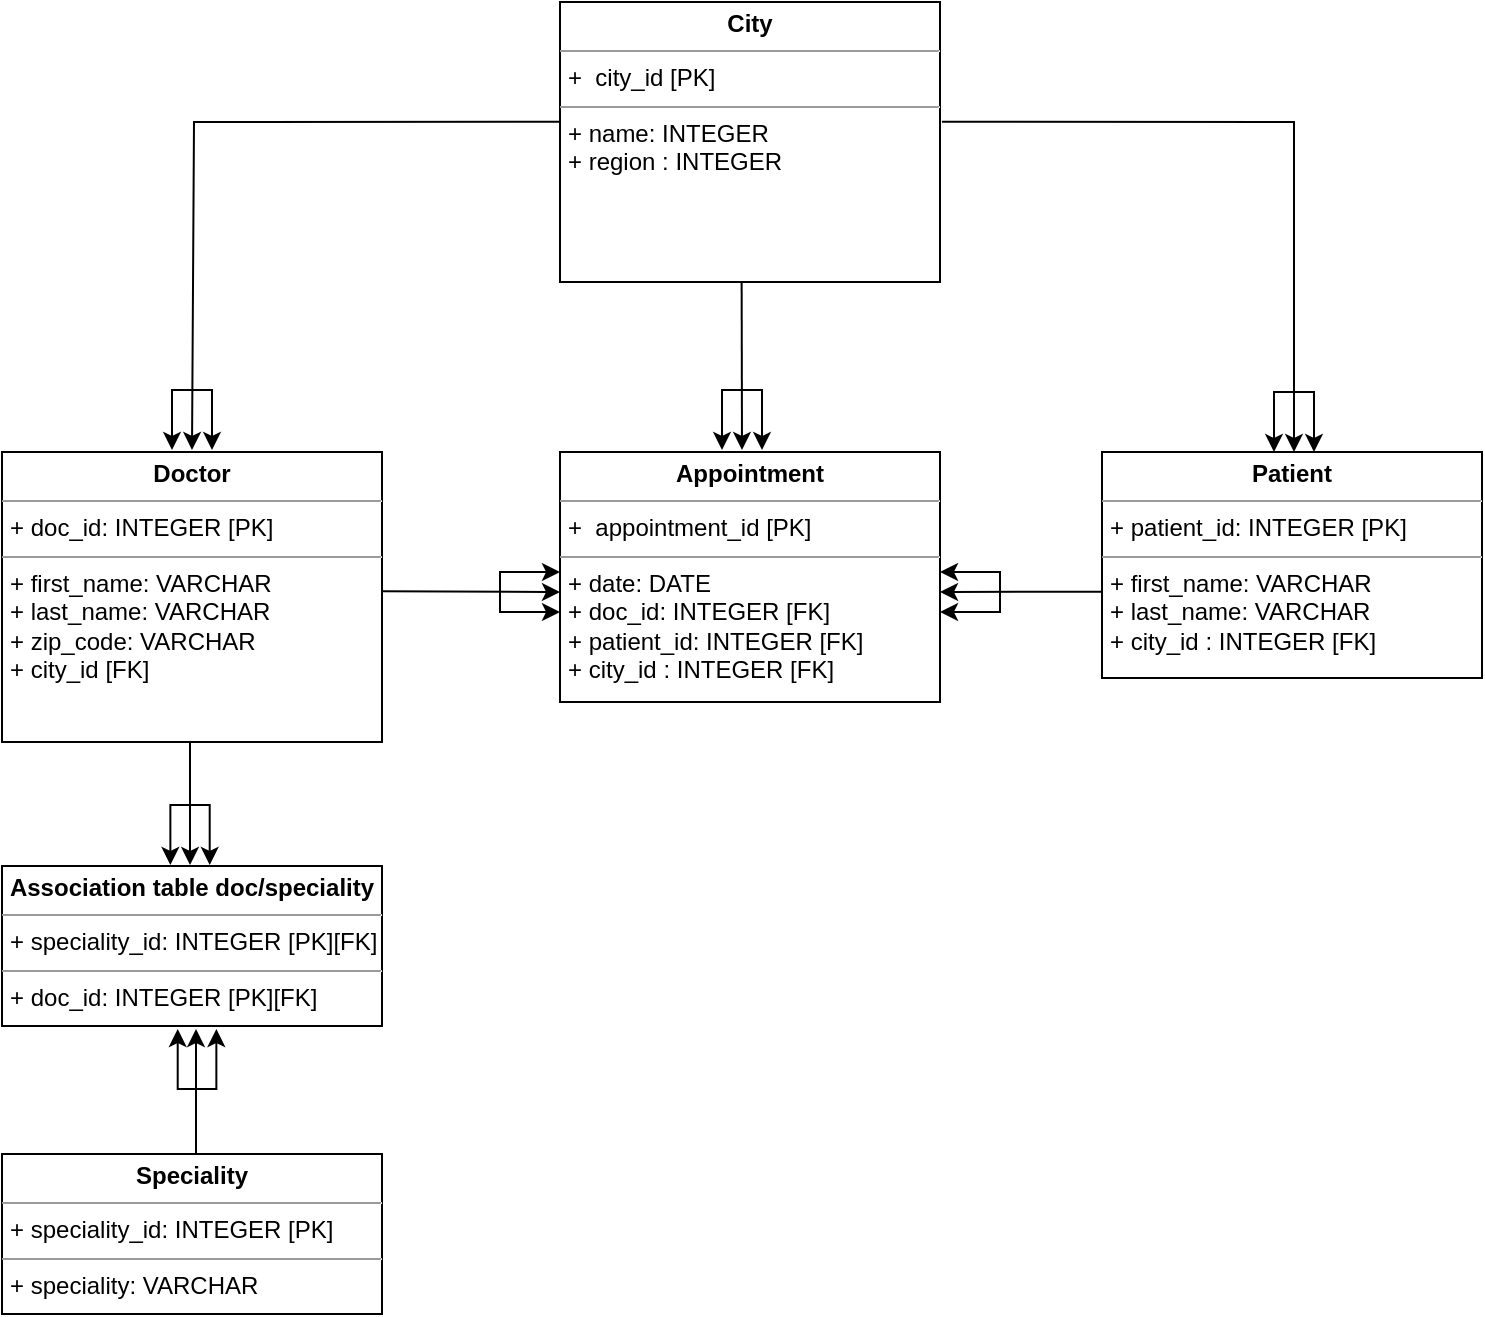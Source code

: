 <mxfile version="21.2.3" type="github" pages="4">
  <diagram id="C4ZXbXSwpA9Ds7LbtQES" name="FreeDoc">
    <mxGraphModel dx="1434" dy="764" grid="1" gridSize="10" guides="1" tooltips="1" connect="1" arrows="1" fold="1" page="1" pageScale="1" pageWidth="827" pageHeight="1169" math="0" shadow="0">
      <root>
        <mxCell id="0" />
        <mxCell id="1" parent="0" />
        <mxCell id="9yEDljb2EAkj21iSUvM7-1" value="&lt;p style=&quot;margin:0px;margin-top:4px;text-align:center;&quot;&gt;&lt;b&gt;Doctor&lt;/b&gt;&lt;/p&gt;&lt;hr size=&quot;1&quot;&gt;&lt;p style=&quot;margin:0px;margin-left:4px;&quot;&gt;+ doc_id: INTEGER [PK]&lt;br&gt;&lt;/p&gt;&lt;hr size=&quot;1&quot;&gt;&lt;p style=&quot;margin:0px;margin-left:4px;&quot;&gt;+ first_name: VARCHAR&amp;nbsp;&lt;br&gt;&lt;/p&gt;&lt;p style=&quot;margin:0px;margin-left:4px;&quot;&gt;+ last_name: VARCHAR&amp;nbsp;&lt;br&gt;&lt;span style=&quot;background-color: initial;&quot;&gt;+ zip_code: VARCHAR&amp;nbsp;&lt;/span&gt;&lt;br&gt;&lt;/p&gt;&lt;p style=&quot;margin:0px;margin-left:4px;&quot;&gt;+ city_id [FK]&lt;br&gt;&lt;/p&gt;" style="verticalAlign=top;align=left;overflow=fill;fontSize=12;fontFamily=Helvetica;html=1;rounded=0;shadow=0;comic=0;labelBackgroundColor=none;strokeWidth=1" parent="1" vertex="1">
          <mxGeometry x="44" y="515" width="190" height="145" as="geometry" />
        </mxCell>
        <mxCell id="9yEDljb2EAkj21iSUvM7-2" value="&lt;p style=&quot;margin:0px;margin-top:4px;text-align:center;&quot;&gt;&lt;b&gt;Patient&lt;/b&gt;&lt;/p&gt;&lt;hr size=&quot;1&quot;&gt;&lt;p style=&quot;margin:0px;margin-left:4px;&quot;&gt;+ patient_id: INTEGER [PK]&lt;br&gt;&lt;/p&gt;&lt;hr size=&quot;1&quot;&gt;&lt;p style=&quot;margin:0px;margin-left:4px;&quot;&gt;+ first_name: VARCHAR&amp;nbsp;&lt;br data-darkreader-inline-border=&quot;&quot; style=&quot;border-color: var(--darkreader-border--border-color); --darkreader-inline-border:var(--darkreader-border--darkreader-border--border-color);&quot;&gt;&lt;/p&gt;&lt;p style=&quot;margin:0px;margin-left:4px;&quot;&gt;+ last_name: VARCHAR&amp;nbsp;&lt;br&gt;&lt;/p&gt;&lt;p style=&quot;margin:0px;margin-left:4px;&quot;&gt;+ city_id : INTEGER [FK]&lt;br&gt;&lt;/p&gt;" style="verticalAlign=top;align=left;overflow=fill;fontSize=12;fontFamily=Helvetica;html=1;rounded=0;shadow=0;comic=0;labelBackgroundColor=none;strokeWidth=1" parent="1" vertex="1">
          <mxGeometry x="594" y="515" width="190" height="113" as="geometry" />
        </mxCell>
        <mxCell id="9yEDljb2EAkj21iSUvM7-3" value="&lt;p style=&quot;margin:0px;margin-top:4px;text-align:center;&quot;&gt;&lt;b&gt;Appointment&lt;/b&gt;&lt;/p&gt;&lt;hr size=&quot;1&quot;&gt;&lt;p style=&quot;margin:0px;margin-left:4px;&quot;&gt;+&amp;nbsp; appointment_id [PK]&lt;br&gt;&lt;/p&gt;&lt;hr size=&quot;1&quot;&gt;&lt;p style=&quot;margin:0px;margin-left:4px;&quot;&gt;+ date: DATE&lt;/p&gt;&lt;p style=&quot;margin:0px;margin-left:4px;&quot;&gt;+ doc_id: INTEGER [FK]&lt;br&gt;&lt;/p&gt;&lt;p style=&quot;margin:0px;margin-left:4px;&quot;&gt;+ patient_id: INTEGER [FK]&lt;br&gt;&lt;/p&gt;&lt;p style=&quot;margin:0px;margin-left:4px;&quot;&gt;+ city_id : INTEGER [FK]&lt;/p&gt;" style="verticalAlign=top;align=left;overflow=fill;fontSize=12;fontFamily=Helvetica;html=1;rounded=0;shadow=0;comic=0;labelBackgroundColor=none;strokeWidth=1" parent="1" vertex="1">
          <mxGeometry x="323" y="515" width="190" height="125" as="geometry" />
        </mxCell>
        <mxCell id="noZd9nVreFTfB58cdb-z-25" value="" style="group" parent="1" vertex="1" connectable="0">
          <mxGeometry x="263" y="575" width="60" height="20" as="geometry" />
        </mxCell>
        <mxCell id="noZd9nVreFTfB58cdb-z-19" value="" style="endArrow=classic;html=1;rounded=0;exitX=1.001;exitY=0.48;exitDx=0;exitDy=0;exitPerimeter=0;" parent="noZd9nVreFTfB58cdb-z-25" source="9yEDljb2EAkj21iSUvM7-1" edge="1">
          <mxGeometry width="50" height="50" relative="1" as="geometry">
            <mxPoint x="-23" y="10" as="sourcePoint" />
            <mxPoint x="60" y="10" as="targetPoint" />
          </mxGeometry>
        </mxCell>
        <mxCell id="noZd9nVreFTfB58cdb-z-22" value="" style="endArrow=classic;html=1;rounded=0;" parent="noZd9nVreFTfB58cdb-z-25" edge="1">
          <mxGeometry width="50" height="50" relative="1" as="geometry">
            <mxPoint x="30" y="10" as="sourcePoint" />
            <mxPoint x="60" as="targetPoint" />
            <Array as="points">
              <mxPoint x="30" />
            </Array>
          </mxGeometry>
        </mxCell>
        <mxCell id="noZd9nVreFTfB58cdb-z-24" value="" style="endArrow=classic;html=1;rounded=0;" parent="noZd9nVreFTfB58cdb-z-25" edge="1">
          <mxGeometry width="50" height="50" relative="1" as="geometry">
            <mxPoint x="30" y="10" as="sourcePoint" />
            <mxPoint x="60" y="20" as="targetPoint" />
            <Array as="points">
              <mxPoint x="30" y="20" />
            </Array>
          </mxGeometry>
        </mxCell>
        <mxCell id="noZd9nVreFTfB58cdb-z-26" value="" style="group;rotation=-180;" parent="1" vertex="1" connectable="0">
          <mxGeometry x="513" y="575" width="60" height="20" as="geometry" />
        </mxCell>
        <mxCell id="noZd9nVreFTfB58cdb-z-27" value="" style="endArrow=classic;html=1;rounded=0;exitX=0.001;exitY=0.618;exitDx=0;exitDy=0;exitPerimeter=0;" parent="noZd9nVreFTfB58cdb-z-26" source="9yEDljb2EAkj21iSUvM7-2" edge="1">
          <mxGeometry width="50" height="50" relative="1" as="geometry">
            <mxPoint x="57" y="10" as="sourcePoint" />
            <mxPoint y="10" as="targetPoint" />
          </mxGeometry>
        </mxCell>
        <mxCell id="noZd9nVreFTfB58cdb-z-28" value="" style="endArrow=classic;html=1;rounded=0;" parent="noZd9nVreFTfB58cdb-z-26" edge="1">
          <mxGeometry width="50" height="50" relative="1" as="geometry">
            <mxPoint x="30" y="10" as="sourcePoint" />
            <mxPoint y="20" as="targetPoint" />
            <Array as="points">
              <mxPoint x="30" y="20" />
            </Array>
          </mxGeometry>
        </mxCell>
        <mxCell id="noZd9nVreFTfB58cdb-z-29" value="" style="endArrow=classic;html=1;rounded=0;" parent="noZd9nVreFTfB58cdb-z-26" edge="1">
          <mxGeometry width="50" height="50" relative="1" as="geometry">
            <mxPoint x="30" y="10" as="sourcePoint" />
            <mxPoint as="targetPoint" />
            <Array as="points">
              <mxPoint x="30" />
            </Array>
          </mxGeometry>
        </mxCell>
        <mxCell id="noZd9nVreFTfB58cdb-z-30" value="&lt;p style=&quot;margin:0px;margin-top:4px;text-align:center;&quot;&gt;&lt;b&gt;City&lt;/b&gt;&lt;/p&gt;&lt;hr size=&quot;1&quot;&gt;&lt;p style=&quot;margin:0px;margin-left:4px;&quot;&gt;+&amp;nbsp; city_id [PK]&lt;br&gt;&lt;/p&gt;&lt;hr size=&quot;1&quot;&gt;&lt;p style=&quot;margin:0px;margin-left:4px;&quot;&gt;+ name: INTEGER&lt;/p&gt;&lt;p style=&quot;margin:0px;margin-left:4px;&quot;&gt;+ region : INTEGER&lt;/p&gt;" style="verticalAlign=top;align=left;overflow=fill;fontSize=12;fontFamily=Helvetica;html=1;rounded=0;shadow=0;comic=0;labelBackgroundColor=none;strokeWidth=1" parent="1" vertex="1">
          <mxGeometry x="323" y="290" width="190" height="140" as="geometry" />
        </mxCell>
        <mxCell id="noZd9nVreFTfB58cdb-z-31" value="&lt;p style=&quot;margin:0px;margin-top:4px;text-align:center;&quot;&gt;&lt;b&gt;Association table doc/speciality&lt;/b&gt;&lt;/p&gt;&lt;hr size=&quot;1&quot;&gt;&lt;p style=&quot;margin:0px;margin-left:4px;&quot;&gt;+ speciality_id: INTEGER [PK][FK]&lt;br&gt;&lt;/p&gt;&lt;hr size=&quot;1&quot;&gt;&lt;p style=&quot;margin:0px;margin-left:4px;&quot;&gt;+ doc_id: INTEGER [PK][FK]&lt;/p&gt;" style="verticalAlign=top;align=left;overflow=fill;fontSize=12;fontFamily=Helvetica;html=1;rounded=0;shadow=0;comic=0;labelBackgroundColor=none;strokeWidth=1" parent="1" vertex="1">
          <mxGeometry x="44" y="722" width="190" height="80" as="geometry" />
        </mxCell>
        <mxCell id="noZd9nVreFTfB58cdb-z-32" value="" style="group;rotation=90;" parent="1" vertex="1" connectable="0">
          <mxGeometry x="384" y="474" width="60" height="20" as="geometry" />
        </mxCell>
        <mxCell id="noZd9nVreFTfB58cdb-z-33" value="" style="endArrow=classic;html=1;rounded=0;exitX=0.478;exitY=1;exitDx=0;exitDy=0;exitPerimeter=0;" parent="noZd9nVreFTfB58cdb-z-32" source="noZd9nVreFTfB58cdb-z-30" edge="1">
          <mxGeometry width="50" height="50" relative="1" as="geometry">
            <mxPoint x="30" y="-34" as="sourcePoint" />
            <mxPoint x="30" y="40" as="targetPoint" />
          </mxGeometry>
        </mxCell>
        <mxCell id="noZd9nVreFTfB58cdb-z-34" value="" style="endArrow=classic;html=1;rounded=0;" parent="noZd9nVreFTfB58cdb-z-32" edge="1">
          <mxGeometry width="50" height="50" relative="1" as="geometry">
            <mxPoint x="30" y="10" as="sourcePoint" />
            <mxPoint x="40" y="40" as="targetPoint" />
            <Array as="points">
              <mxPoint x="40" y="10" />
            </Array>
          </mxGeometry>
        </mxCell>
        <mxCell id="noZd9nVreFTfB58cdb-z-35" value="" style="endArrow=classic;html=1;rounded=0;" parent="noZd9nVreFTfB58cdb-z-32" edge="1">
          <mxGeometry width="50" height="50" relative="1" as="geometry">
            <mxPoint x="30" y="10" as="sourcePoint" />
            <mxPoint x="20" y="40" as="targetPoint" />
            <Array as="points">
              <mxPoint x="20" y="10" />
            </Array>
          </mxGeometry>
        </mxCell>
        <mxCell id="noZd9nVreFTfB58cdb-z-39" value="" style="group;rotation=90;" parent="1" vertex="1" connectable="0">
          <mxGeometry x="660" y="475" width="60" height="20" as="geometry" />
        </mxCell>
        <mxCell id="noZd9nVreFTfB58cdb-z-40" value="" style="endArrow=classic;html=1;rounded=0;exitX=1.005;exitY=0.428;exitDx=0;exitDy=0;exitPerimeter=0;" parent="noZd9nVreFTfB58cdb-z-39" source="noZd9nVreFTfB58cdb-z-30" edge="1">
          <mxGeometry width="50" height="50" relative="1" as="geometry">
            <mxPoint x="-130" y="-125" as="sourcePoint" />
            <mxPoint x="30" y="40" as="targetPoint" />
            <Array as="points">
              <mxPoint x="30" y="-125" />
            </Array>
          </mxGeometry>
        </mxCell>
        <mxCell id="noZd9nVreFTfB58cdb-z-41" value="" style="endArrow=classic;html=1;rounded=0;" parent="noZd9nVreFTfB58cdb-z-39" edge="1">
          <mxGeometry width="50" height="50" relative="1" as="geometry">
            <mxPoint x="30" y="10" as="sourcePoint" />
            <mxPoint x="40" y="40" as="targetPoint" />
            <Array as="points">
              <mxPoint x="40" y="10" />
            </Array>
          </mxGeometry>
        </mxCell>
        <mxCell id="noZd9nVreFTfB58cdb-z-42" value="" style="endArrow=classic;html=1;rounded=0;" parent="noZd9nVreFTfB58cdb-z-39" edge="1">
          <mxGeometry width="50" height="50" relative="1" as="geometry">
            <mxPoint x="30" y="10" as="sourcePoint" />
            <mxPoint x="20" y="40" as="targetPoint" />
            <Array as="points">
              <mxPoint x="20" y="10" />
            </Array>
          </mxGeometry>
        </mxCell>
        <mxCell id="noZd9nVreFTfB58cdb-z-45" value="" style="group;rotation=90;" parent="1" vertex="1" connectable="0">
          <mxGeometry x="109" y="474" width="60" height="20" as="geometry" />
        </mxCell>
        <mxCell id="noZd9nVreFTfB58cdb-z-46" value="" style="endArrow=classic;html=1;rounded=0;exitX=0.002;exitY=0.428;exitDx=0;exitDy=0;exitPerimeter=0;" parent="noZd9nVreFTfB58cdb-z-45" source="noZd9nVreFTfB58cdb-z-30" edge="1">
          <mxGeometry width="50" height="50" relative="1" as="geometry">
            <mxPoint x="30" y="-34" as="sourcePoint" />
            <mxPoint x="30" y="40" as="targetPoint" />
            <Array as="points">
              <mxPoint x="31" y="-124" />
            </Array>
          </mxGeometry>
        </mxCell>
        <mxCell id="noZd9nVreFTfB58cdb-z-47" value="" style="endArrow=classic;html=1;rounded=0;" parent="noZd9nVreFTfB58cdb-z-45" edge="1">
          <mxGeometry width="50" height="50" relative="1" as="geometry">
            <mxPoint x="30" y="10" as="sourcePoint" />
            <mxPoint x="40" y="40" as="targetPoint" />
            <Array as="points">
              <mxPoint x="40" y="10" />
            </Array>
          </mxGeometry>
        </mxCell>
        <mxCell id="noZd9nVreFTfB58cdb-z-48" value="" style="endArrow=classic;html=1;rounded=0;" parent="noZd9nVreFTfB58cdb-z-45" edge="1">
          <mxGeometry width="50" height="50" relative="1" as="geometry">
            <mxPoint x="30" y="10" as="sourcePoint" />
            <mxPoint x="20" y="40" as="targetPoint" />
            <Array as="points">
              <mxPoint x="20" y="10" />
            </Array>
          </mxGeometry>
        </mxCell>
        <mxCell id="noZd9nVreFTfB58cdb-z-51" value="" style="group;rotation=90;" parent="1" vertex="1" connectable="0">
          <mxGeometry x="109.5" y="680.5" width="59" height="20" as="geometry" />
        </mxCell>
        <mxCell id="noZd9nVreFTfB58cdb-z-52" value="" style="endArrow=classic;html=1;rounded=0;" parent="noZd9nVreFTfB58cdb-z-51" edge="1">
          <mxGeometry width="50" height="50" relative="1" as="geometry">
            <mxPoint x="28.5" y="-20.5" as="sourcePoint" />
            <mxPoint x="28.517" y="41" as="targetPoint" />
            <Array as="points" />
          </mxGeometry>
        </mxCell>
        <mxCell id="noZd9nVreFTfB58cdb-z-53" value="" style="endArrow=classic;html=1;rounded=0;" parent="noZd9nVreFTfB58cdb-z-51" edge="1">
          <mxGeometry width="50" height="50" relative="1" as="geometry">
            <mxPoint x="28.517" y="11" as="sourcePoint" />
            <mxPoint x="38.35" y="41" as="targetPoint" />
            <Array as="points">
              <mxPoint x="38.35" y="11" />
            </Array>
          </mxGeometry>
        </mxCell>
        <mxCell id="noZd9nVreFTfB58cdb-z-54" value="" style="endArrow=classic;html=1;rounded=0;" parent="noZd9nVreFTfB58cdb-z-51" edge="1">
          <mxGeometry width="50" height="50" relative="1" as="geometry">
            <mxPoint x="28.517" y="11" as="sourcePoint" />
            <mxPoint x="18.683" y="41" as="targetPoint" />
            <Array as="points">
              <mxPoint x="18.683" y="11" />
            </Array>
          </mxGeometry>
        </mxCell>
        <mxCell id="noZd9nVreFTfB58cdb-z-59" value="&lt;p style=&quot;margin:0px;margin-top:4px;text-align:center;&quot;&gt;&lt;b&gt;Speciality&lt;/b&gt;&lt;/p&gt;&lt;hr size=&quot;1&quot;&gt;&lt;p style=&quot;margin:0px;margin-left:4px;&quot;&gt;+ speciality_id: INTEGER [PK]&lt;br&gt;&lt;/p&gt;&lt;hr size=&quot;1&quot;&gt;&lt;p style=&quot;margin:0px;margin-left:4px;&quot;&gt;+ speciality: VARCHAR&amp;nbsp;&lt;/p&gt;" style="verticalAlign=top;align=left;overflow=fill;fontSize=12;fontFamily=Helvetica;html=1;rounded=0;shadow=0;comic=0;labelBackgroundColor=none;strokeWidth=1" parent="1" vertex="1">
          <mxGeometry x="44" y="866" width="190" height="80" as="geometry" />
        </mxCell>
        <mxCell id="noZd9nVreFTfB58cdb-z-60" value="" style="group;rotation=-90;" parent="1" vertex="1" connectable="0">
          <mxGeometry x="110.5" y="823.5" width="60" height="20" as="geometry" />
        </mxCell>
        <mxCell id="noZd9nVreFTfB58cdb-z-61" value="" style="endArrow=classic;html=1;rounded=0;" parent="noZd9nVreFTfB58cdb-z-60" edge="1">
          <mxGeometry width="50" height="50" relative="1" as="geometry">
            <mxPoint x="30.508" y="42" as="sourcePoint" />
            <mxPoint x="30.508" y="-20" as="targetPoint" />
            <Array as="points" />
          </mxGeometry>
        </mxCell>
        <mxCell id="noZd9nVreFTfB58cdb-z-62" value="" style="endArrow=classic;html=1;rounded=0;" parent="noZd9nVreFTfB58cdb-z-60" edge="1">
          <mxGeometry width="50" height="50" relative="1" as="geometry">
            <mxPoint x="30.508" y="10" as="sourcePoint" />
            <mxPoint x="21.356" y="-20" as="targetPoint" />
            <Array as="points">
              <mxPoint x="21.356" y="10" />
            </Array>
          </mxGeometry>
        </mxCell>
        <mxCell id="noZd9nVreFTfB58cdb-z-63" value="" style="endArrow=classic;html=1;rounded=0;" parent="noZd9nVreFTfB58cdb-z-60" edge="1">
          <mxGeometry width="50" height="50" relative="1" as="geometry">
            <mxPoint x="30.508" y="10" as="sourcePoint" />
            <mxPoint x="40.678" y="-20" as="targetPoint" />
            <Array as="points">
              <mxPoint x="40.678" y="10" />
            </Array>
          </mxGeometry>
        </mxCell>
      </root>
    </mxGraphModel>
  </diagram>
  <diagram name="AirbnbDogs" id="PbxGyuk-bY-AGPB5u6Eu">
    <mxGraphModel dx="1434" dy="764" grid="1" gridSize="10" guides="1" tooltips="1" connect="1" arrows="1" fold="1" page="1" pageScale="1" pageWidth="827" pageHeight="1169" math="0" shadow="0">
      <root>
        <mxCell id="Y6pNkMtKiFr7nWtNzLxB-0" />
        <mxCell id="Y6pNkMtKiFr7nWtNzLxB-1" parent="Y6pNkMtKiFr7nWtNzLxB-0" />
        <mxCell id="Y6pNkMtKiFr7nWtNzLxB-2" value="&lt;p style=&quot;margin:0px;margin-top:4px;text-align:center;&quot;&gt;&lt;b&gt;Dogsitter&lt;/b&gt;&lt;/p&gt;&lt;hr size=&quot;1&quot;&gt;&lt;p style=&quot;margin:0px;margin-left:4px;&quot;&gt;+ dogsitter_id: INTEGER [PK]&lt;br&gt;&lt;/p&gt;&lt;hr size=&quot;1&quot;&gt;&lt;p style=&quot;margin:0px;margin-left:4px;&quot;&gt;+ first_name: VARCHAR&amp;nbsp;&lt;br&gt;&lt;/p&gt;&lt;p style=&quot;margin:0px;margin-left:4px;&quot;&gt;+ last_name: VARCHAR&amp;nbsp;&lt;br&gt;&lt;span style=&quot;background-color: initial;&quot;&gt;+ zip_code: VARCHAR&amp;nbsp;&lt;/span&gt;&lt;br&gt;&lt;/p&gt;&lt;p style=&quot;margin:0px;margin-left:4px;&quot;&gt;+ city_id [FK]&lt;br&gt;&lt;/p&gt;" style="verticalAlign=top;align=left;overflow=fill;fontSize=12;fontFamily=Helvetica;html=1;rounded=0;shadow=0;comic=0;labelBackgroundColor=none;strokeWidth=1" parent="Y6pNkMtKiFr7nWtNzLxB-1" vertex="1">
          <mxGeometry x="44" y="515" width="190" height="145" as="geometry" />
        </mxCell>
        <mxCell id="Y6pNkMtKiFr7nWtNzLxB-3" value="&lt;p style=&quot;margin:0px;margin-top:4px;text-align:center;&quot;&gt;&lt;b&gt;Dog&lt;/b&gt;&lt;/p&gt;&lt;hr size=&quot;1&quot;&gt;&lt;p style=&quot;margin:0px;margin-left:4px;&quot;&gt;+ dog_id: INTEGER [PK]&lt;br&gt;&lt;/p&gt;&lt;hr size=&quot;1&quot;&gt;&lt;p style=&quot;margin:0px;margin-left:4px;&quot;&gt;+ race: VARCHAR&amp;nbsp;&lt;br data-darkreader-inline-border=&quot;&quot; style=&quot;border-color: var(--darkreader-border--border-color); --darkreader-inline-border:var(--darkreader-border--darkreader-border--border-color);&quot;&gt;&lt;/p&gt;&lt;p style=&quot;margin:0px;margin-left:4px;&quot;&gt;+ age: INTEGER&amp;nbsp;&lt;br&gt;&lt;/p&gt;&lt;p style=&quot;margin:0px;margin-left:4px;&quot;&gt;+ city_id [FK]&lt;br&gt;&lt;/p&gt;" style="verticalAlign=top;align=left;overflow=fill;fontSize=12;fontFamily=Helvetica;html=1;rounded=0;shadow=0;comic=0;labelBackgroundColor=none;strokeWidth=1" parent="Y6pNkMtKiFr7nWtNzLxB-1" vertex="1">
          <mxGeometry x="594" y="515" width="190" height="113" as="geometry" />
        </mxCell>
        <mxCell id="Y6pNkMtKiFr7nWtNzLxB-4" value="&lt;p style=&quot;margin:0px;margin-top:4px;text-align:center;&quot;&gt;&lt;b&gt;Stroll&lt;/b&gt;&lt;/p&gt;&lt;hr size=&quot;1&quot;&gt;&lt;p style=&quot;margin:0px;margin-left:4px;&quot;&gt;+&amp;nbsp; stroll_id [PK]&lt;br&gt;&lt;/p&gt;&lt;hr size=&quot;1&quot;&gt;&lt;p style=&quot;margin:0px;margin-left:4px;&quot;&gt;+ date: DATE&lt;/p&gt;&lt;p style=&quot;margin:0px;margin-left:4px;&quot;&gt;+ dog_id: INTEGER [FK]&lt;br&gt;&lt;/p&gt;&lt;p style=&quot;margin:0px;margin-left:4px;&quot;&gt;+ dogsitter_id: INTEGER [FK]&lt;br&gt;&lt;/p&gt;&lt;p style=&quot;margin:0px;margin-left:4px;&quot;&gt;+ city_id : INTEGER [FK]&lt;/p&gt;" style="verticalAlign=top;align=left;overflow=fill;fontSize=12;fontFamily=Helvetica;html=1;rounded=0;shadow=0;comic=0;labelBackgroundColor=none;strokeWidth=1" parent="Y6pNkMtKiFr7nWtNzLxB-1" vertex="1">
          <mxGeometry x="323" y="515" width="190" height="125" as="geometry" />
        </mxCell>
        <mxCell id="Y6pNkMtKiFr7nWtNzLxB-5" value="" style="group" parent="Y6pNkMtKiFr7nWtNzLxB-1" vertex="1" connectable="0">
          <mxGeometry x="263" y="575" width="60" height="20" as="geometry" />
        </mxCell>
        <mxCell id="Y6pNkMtKiFr7nWtNzLxB-6" value="" style="endArrow=classic;html=1;rounded=0;exitX=1.001;exitY=0.48;exitDx=0;exitDy=0;exitPerimeter=0;" parent="Y6pNkMtKiFr7nWtNzLxB-5" source="Y6pNkMtKiFr7nWtNzLxB-2" edge="1">
          <mxGeometry width="50" height="50" relative="1" as="geometry">
            <mxPoint x="-23" y="10" as="sourcePoint" />
            <mxPoint x="60" y="10" as="targetPoint" />
          </mxGeometry>
        </mxCell>
        <mxCell id="Y6pNkMtKiFr7nWtNzLxB-7" value="" style="endArrow=classic;html=1;rounded=0;" parent="Y6pNkMtKiFr7nWtNzLxB-5" edge="1">
          <mxGeometry width="50" height="50" relative="1" as="geometry">
            <mxPoint x="30" y="10" as="sourcePoint" />
            <mxPoint x="60" as="targetPoint" />
            <Array as="points">
              <mxPoint x="30" />
            </Array>
          </mxGeometry>
        </mxCell>
        <mxCell id="Y6pNkMtKiFr7nWtNzLxB-8" value="" style="endArrow=classic;html=1;rounded=0;" parent="Y6pNkMtKiFr7nWtNzLxB-5" edge="1">
          <mxGeometry width="50" height="50" relative="1" as="geometry">
            <mxPoint x="30" y="10" as="sourcePoint" />
            <mxPoint x="60" y="20" as="targetPoint" />
            <Array as="points">
              <mxPoint x="30" y="20" />
            </Array>
          </mxGeometry>
        </mxCell>
        <mxCell id="Y6pNkMtKiFr7nWtNzLxB-9" value="" style="group;rotation=-180;" parent="Y6pNkMtKiFr7nWtNzLxB-1" vertex="1" connectable="0">
          <mxGeometry x="513" y="575" width="60" height="20" as="geometry" />
        </mxCell>
        <mxCell id="Y6pNkMtKiFr7nWtNzLxB-10" value="" style="endArrow=classic;html=1;rounded=0;exitX=0.001;exitY=0.618;exitDx=0;exitDy=0;exitPerimeter=0;" parent="Y6pNkMtKiFr7nWtNzLxB-9" source="Y6pNkMtKiFr7nWtNzLxB-3" edge="1">
          <mxGeometry width="50" height="50" relative="1" as="geometry">
            <mxPoint x="57" y="10" as="sourcePoint" />
            <mxPoint y="10" as="targetPoint" />
          </mxGeometry>
        </mxCell>
        <mxCell id="Y6pNkMtKiFr7nWtNzLxB-11" value="" style="endArrow=classic;html=1;rounded=0;" parent="Y6pNkMtKiFr7nWtNzLxB-9" edge="1">
          <mxGeometry width="50" height="50" relative="1" as="geometry">
            <mxPoint x="30" y="10" as="sourcePoint" />
            <mxPoint y="20" as="targetPoint" />
            <Array as="points">
              <mxPoint x="30" y="20" />
            </Array>
          </mxGeometry>
        </mxCell>
        <mxCell id="Y6pNkMtKiFr7nWtNzLxB-12" value="" style="endArrow=classic;html=1;rounded=0;" parent="Y6pNkMtKiFr7nWtNzLxB-9" edge="1">
          <mxGeometry width="50" height="50" relative="1" as="geometry">
            <mxPoint x="30" y="10" as="sourcePoint" />
            <mxPoint as="targetPoint" />
            <Array as="points">
              <mxPoint x="30" />
            </Array>
          </mxGeometry>
        </mxCell>
        <mxCell id="Y6pNkMtKiFr7nWtNzLxB-13" value="&lt;p style=&quot;margin:0px;margin-top:4px;text-align:center;&quot;&gt;&lt;b&gt;City&lt;/b&gt;&lt;/p&gt;&lt;hr size=&quot;1&quot;&gt;&lt;p style=&quot;margin:0px;margin-left:4px;&quot;&gt;+&amp;nbsp; city_id [PK]&lt;br&gt;&lt;/p&gt;&lt;hr size=&quot;1&quot;&gt;&lt;p style=&quot;margin:0px;margin-left:4px;&quot;&gt;+ name: INTEGER&lt;/p&gt;&lt;p style=&quot;margin:0px;margin-left:4px;&quot;&gt;+ region : INTEGER&lt;/p&gt;" style="verticalAlign=top;align=left;overflow=fill;fontSize=12;fontFamily=Helvetica;html=1;rounded=0;shadow=0;comic=0;labelBackgroundColor=none;strokeWidth=1" parent="Y6pNkMtKiFr7nWtNzLxB-1" vertex="1">
          <mxGeometry x="323" y="290" width="190" height="140" as="geometry" />
        </mxCell>
        <mxCell id="Y6pNkMtKiFr7nWtNzLxB-15" value="" style="group;rotation=90;" parent="Y6pNkMtKiFr7nWtNzLxB-1" vertex="1" connectable="0">
          <mxGeometry x="384" y="474" width="60" height="20" as="geometry" />
        </mxCell>
        <mxCell id="Y6pNkMtKiFr7nWtNzLxB-16" value="" style="endArrow=classic;html=1;rounded=0;exitX=0.478;exitY=1;exitDx=0;exitDy=0;exitPerimeter=0;" parent="Y6pNkMtKiFr7nWtNzLxB-15" source="Y6pNkMtKiFr7nWtNzLxB-13" edge="1">
          <mxGeometry width="50" height="50" relative="1" as="geometry">
            <mxPoint x="30" y="-34" as="sourcePoint" />
            <mxPoint x="30" y="40" as="targetPoint" />
          </mxGeometry>
        </mxCell>
        <mxCell id="Y6pNkMtKiFr7nWtNzLxB-17" value="" style="endArrow=classic;html=1;rounded=0;" parent="Y6pNkMtKiFr7nWtNzLxB-15" edge="1">
          <mxGeometry width="50" height="50" relative="1" as="geometry">
            <mxPoint x="30" y="10" as="sourcePoint" />
            <mxPoint x="40" y="40" as="targetPoint" />
            <Array as="points">
              <mxPoint x="40" y="10" />
            </Array>
          </mxGeometry>
        </mxCell>
        <mxCell id="Y6pNkMtKiFr7nWtNzLxB-18" value="" style="endArrow=classic;html=1;rounded=0;" parent="Y6pNkMtKiFr7nWtNzLxB-15" edge="1">
          <mxGeometry width="50" height="50" relative="1" as="geometry">
            <mxPoint x="30" y="10" as="sourcePoint" />
            <mxPoint x="20" y="40" as="targetPoint" />
            <Array as="points">
              <mxPoint x="20" y="10" />
            </Array>
          </mxGeometry>
        </mxCell>
        <mxCell id="Y6pNkMtKiFr7nWtNzLxB-19" value="" style="group;rotation=90;" parent="Y6pNkMtKiFr7nWtNzLxB-1" vertex="1" connectable="0">
          <mxGeometry x="660" y="475" width="60" height="20" as="geometry" />
        </mxCell>
        <mxCell id="Y6pNkMtKiFr7nWtNzLxB-20" value="" style="endArrow=classic;html=1;rounded=0;exitX=1.005;exitY=0.428;exitDx=0;exitDy=0;exitPerimeter=0;" parent="Y6pNkMtKiFr7nWtNzLxB-19" source="Y6pNkMtKiFr7nWtNzLxB-13" edge="1">
          <mxGeometry width="50" height="50" relative="1" as="geometry">
            <mxPoint x="-130" y="-125" as="sourcePoint" />
            <mxPoint x="30" y="40" as="targetPoint" />
            <Array as="points">
              <mxPoint x="30" y="-125" />
            </Array>
          </mxGeometry>
        </mxCell>
        <mxCell id="Y6pNkMtKiFr7nWtNzLxB-21" value="" style="endArrow=classic;html=1;rounded=0;" parent="Y6pNkMtKiFr7nWtNzLxB-19" edge="1">
          <mxGeometry width="50" height="50" relative="1" as="geometry">
            <mxPoint x="30" y="10" as="sourcePoint" />
            <mxPoint x="40" y="40" as="targetPoint" />
            <Array as="points">
              <mxPoint x="40" y="10" />
            </Array>
          </mxGeometry>
        </mxCell>
        <mxCell id="Y6pNkMtKiFr7nWtNzLxB-22" value="" style="endArrow=classic;html=1;rounded=0;" parent="Y6pNkMtKiFr7nWtNzLxB-19" edge="1">
          <mxGeometry width="50" height="50" relative="1" as="geometry">
            <mxPoint x="30" y="10" as="sourcePoint" />
            <mxPoint x="20" y="40" as="targetPoint" />
            <Array as="points">
              <mxPoint x="20" y="10" />
            </Array>
          </mxGeometry>
        </mxCell>
        <mxCell id="Y6pNkMtKiFr7nWtNzLxB-23" value="" style="group;rotation=90;" parent="Y6pNkMtKiFr7nWtNzLxB-1" vertex="1" connectable="0">
          <mxGeometry x="109" y="474" width="60" height="20" as="geometry" />
        </mxCell>
        <mxCell id="Y6pNkMtKiFr7nWtNzLxB-24" value="" style="endArrow=classic;html=1;rounded=0;exitX=0.002;exitY=0.428;exitDx=0;exitDy=0;exitPerimeter=0;" parent="Y6pNkMtKiFr7nWtNzLxB-23" source="Y6pNkMtKiFr7nWtNzLxB-13" edge="1">
          <mxGeometry width="50" height="50" relative="1" as="geometry">
            <mxPoint x="30" y="-34" as="sourcePoint" />
            <mxPoint x="30" y="40" as="targetPoint" />
            <Array as="points">
              <mxPoint x="31" y="-124" />
            </Array>
          </mxGeometry>
        </mxCell>
        <mxCell id="Y6pNkMtKiFr7nWtNzLxB-25" value="" style="endArrow=classic;html=1;rounded=0;" parent="Y6pNkMtKiFr7nWtNzLxB-23" edge="1">
          <mxGeometry width="50" height="50" relative="1" as="geometry">
            <mxPoint x="30" y="10" as="sourcePoint" />
            <mxPoint x="40" y="40" as="targetPoint" />
            <Array as="points">
              <mxPoint x="40" y="10" />
            </Array>
          </mxGeometry>
        </mxCell>
        <mxCell id="Y6pNkMtKiFr7nWtNzLxB-26" value="" style="endArrow=classic;html=1;rounded=0;" parent="Y6pNkMtKiFr7nWtNzLxB-23" edge="1">
          <mxGeometry width="50" height="50" relative="1" as="geometry">
            <mxPoint x="30" y="10" as="sourcePoint" />
            <mxPoint x="20" y="40" as="targetPoint" />
            <Array as="points">
              <mxPoint x="20" y="10" />
            </Array>
          </mxGeometry>
        </mxCell>
      </root>
    </mxGraphModel>
  </diagram>
  <diagram name="GossipProject" id="29IcdD_P5gAOr92BFWHL">
    <mxGraphModel dx="1434" dy="764" grid="1" gridSize="10" guides="1" tooltips="1" connect="1" arrows="1" fold="1" page="1" pageScale="1" pageWidth="827" pageHeight="1169" math="0" shadow="0">
      <root>
        <mxCell id="NTi-UmYg__CMzd3Pkjdj-0" />
        <mxCell id="NTi-UmYg__CMzd3Pkjdj-1" parent="NTi-UmYg__CMzd3Pkjdj-0" />
        <mxCell id="NTi-UmYg__CMzd3Pkjdj-4" value="&lt;p style=&quot;margin:0px;margin-top:4px;text-align:center;&quot;&gt;&lt;b&gt;Gossip&lt;/b&gt;&lt;/p&gt;&lt;hr size=&quot;1&quot;&gt;&lt;p style=&quot;margin:0px;margin-left:4px;&quot;&gt;+&amp;nbsp; gossip_id: INTEGER [PK]&lt;br&gt;&lt;/p&gt;&lt;hr size=&quot;1&quot;&gt;&lt;p style=&quot;margin:0px;margin-left:4px;&quot;&gt;+ title: VARCHAR&lt;/p&gt;&lt;p style=&quot;margin:0px;margin-left:4px;&quot;&gt;+ content : VARCHAR&lt;br&gt;&lt;/p&gt;&lt;p style=&quot;margin:0px;margin-left:4px;&quot;&gt;+ city_id: INTEGER [FK]&lt;br&gt;&lt;/p&gt;&lt;p style=&quot;margin:0px;margin-left:4px;&quot;&gt;+ user_id: INTEGER [FK]&lt;/p&gt;" style="verticalAlign=top;align=left;overflow=fill;fontSize=12;fontFamily=Helvetica;html=1;rounded=0;shadow=0;comic=0;labelBackgroundColor=none;strokeWidth=1" parent="NTi-UmYg__CMzd3Pkjdj-1" vertex="1">
          <mxGeometry x="323" y="515" width="190" height="125" as="geometry" />
        </mxCell>
        <mxCell id="NTi-UmYg__CMzd3Pkjdj-9" value="" style="group;rotation=-180;" parent="NTi-UmYg__CMzd3Pkjdj-1" vertex="1" connectable="0">
          <mxGeometry x="513" y="575" width="60" height="20" as="geometry" />
        </mxCell>
        <mxCell id="NTi-UmYg__CMzd3Pkjdj-10" value="" style="endArrow=classic;html=1;rounded=0;exitX=0.001;exitY=0.618;exitDx=0;exitDy=0;exitPerimeter=0;" parent="NTi-UmYg__CMzd3Pkjdj-9" edge="1">
          <mxGeometry width="50" height="50" relative="1" as="geometry">
            <mxPoint x="81.19" y="9.834" as="sourcePoint" />
            <mxPoint y="10" as="targetPoint" />
          </mxGeometry>
        </mxCell>
        <mxCell id="NTi-UmYg__CMzd3Pkjdj-11" value="" style="endArrow=classic;html=1;rounded=0;" parent="NTi-UmYg__CMzd3Pkjdj-9" edge="1">
          <mxGeometry width="50" height="50" relative="1" as="geometry">
            <mxPoint x="30" y="10" as="sourcePoint" />
            <mxPoint y="20" as="targetPoint" />
            <Array as="points">
              <mxPoint x="30" y="20" />
            </Array>
          </mxGeometry>
        </mxCell>
        <mxCell id="NTi-UmYg__CMzd3Pkjdj-12" value="" style="endArrow=classic;html=1;rounded=0;" parent="NTi-UmYg__CMzd3Pkjdj-9" edge="1">
          <mxGeometry width="50" height="50" relative="1" as="geometry">
            <mxPoint x="30" y="10" as="sourcePoint" />
            <mxPoint as="targetPoint" />
            <Array as="points">
              <mxPoint x="30" />
            </Array>
          </mxGeometry>
        </mxCell>
        <mxCell id="NTi-UmYg__CMzd3Pkjdj-13" value="&lt;p style=&quot;margin:0px;margin-top:4px;text-align:center;&quot;&gt;&lt;b&gt;User&lt;/b&gt;&lt;/p&gt;&lt;hr size=&quot;1&quot;&gt;&lt;p style=&quot;margin:0px;margin-left:4px;&quot;&gt;+&amp;nbsp; user_id : INTEGER [PK]&lt;br&gt;&lt;/p&gt;&lt;hr size=&quot;1&quot;&gt;&lt;p style=&quot;margin:0px;margin-left:4px;&quot;&gt;+ first_name : VARCHAR&lt;/p&gt;&lt;p style=&quot;margin:0px;margin-left:4px;&quot;&gt;+ last_name : VARCHAR&lt;/p&gt;&lt;p style=&quot;margin:0px;margin-left:4px;&quot;&gt;+ description : TEXT&lt;br&gt;&lt;/p&gt;&lt;p style=&quot;margin:0px;margin-left:4px;&quot;&gt;+ email: VARCHAR&lt;br&gt;&lt;/p&gt;&lt;p style=&quot;margin:0px;margin-left:4px;&quot;&gt;+ age: INTEGER&lt;/p&gt;" style="verticalAlign=top;align=left;overflow=fill;fontSize=12;fontFamily=Helvetica;html=1;rounded=0;shadow=0;comic=0;labelBackgroundColor=none;strokeWidth=1" parent="NTi-UmYg__CMzd3Pkjdj-1" vertex="1">
          <mxGeometry x="323" y="290" width="190" height="140" as="geometry" />
        </mxCell>
        <mxCell id="NTi-UmYg__CMzd3Pkjdj-14" value="&lt;p style=&quot;margin:0px;margin-top:4px;text-align:center;&quot;&gt;&lt;b&gt;Association table user/mp&lt;/b&gt;&lt;/p&gt;&lt;hr size=&quot;1&quot;&gt;&lt;p style=&quot;margin:0px;margin-left:4px;&quot;&gt;+ user_id: INTEGER [PK][FK]&lt;br&gt;&lt;/p&gt;&lt;p style=&quot;margin:0px;margin-left:4px;&quot;&gt;+ mp_id: INTEGER [PK][FK]&lt;br&gt;&lt;/p&gt;&lt;hr size=&quot;1&quot;&gt;&lt;p style=&quot;margin:0px;margin-left:4px;&quot;&gt;&lt;span style=&quot;background-color: initial;&quot;&gt;+ receiver_id: INTEGER&lt;/span&gt;&lt;br&gt;&lt;/p&gt;&lt;p style=&quot;margin:0px;margin-left:4px;&quot;&gt;+ sender_id : INTEGER&lt;/p&gt;" style="verticalAlign=top;align=left;overflow=fill;fontSize=12;fontFamily=Helvetica;html=1;rounded=0;shadow=0;comic=0;labelBackgroundColor=none;strokeWidth=1" parent="NTi-UmYg__CMzd3Pkjdj-1" vertex="1">
          <mxGeometry x="44" y="514" width="190" height="136" as="geometry" />
        </mxCell>
        <mxCell id="NTi-UmYg__CMzd3Pkjdj-15" value="" style="group;rotation=90;" parent="NTi-UmYg__CMzd3Pkjdj-1" vertex="1" connectable="0">
          <mxGeometry x="384" y="474" width="60" height="20" as="geometry" />
        </mxCell>
        <mxCell id="NTi-UmYg__CMzd3Pkjdj-16" value="" style="endArrow=classic;html=1;rounded=0;exitX=0.478;exitY=1;exitDx=0;exitDy=0;exitPerimeter=0;" parent="NTi-UmYg__CMzd3Pkjdj-15" source="NTi-UmYg__CMzd3Pkjdj-13" edge="1">
          <mxGeometry width="50" height="50" relative="1" as="geometry">
            <mxPoint x="30" y="-34" as="sourcePoint" />
            <mxPoint x="30" y="40" as="targetPoint" />
          </mxGeometry>
        </mxCell>
        <mxCell id="NTi-UmYg__CMzd3Pkjdj-17" value="" style="endArrow=classic;html=1;rounded=0;" parent="NTi-UmYg__CMzd3Pkjdj-15" edge="1">
          <mxGeometry width="50" height="50" relative="1" as="geometry">
            <mxPoint x="30" y="10" as="sourcePoint" />
            <mxPoint x="40" y="40" as="targetPoint" />
            <Array as="points">
              <mxPoint x="40" y="10" />
            </Array>
          </mxGeometry>
        </mxCell>
        <mxCell id="NTi-UmYg__CMzd3Pkjdj-18" value="" style="endArrow=classic;html=1;rounded=0;" parent="NTi-UmYg__CMzd3Pkjdj-15" edge="1">
          <mxGeometry width="50" height="50" relative="1" as="geometry">
            <mxPoint x="30" y="10" as="sourcePoint" />
            <mxPoint x="20" y="40" as="targetPoint" />
            <Array as="points">
              <mxPoint x="20" y="10" />
            </Array>
          </mxGeometry>
        </mxCell>
        <mxCell id="NTi-UmYg__CMzd3Pkjdj-23" value="" style="group;rotation=90;" parent="NTi-UmYg__CMzd3Pkjdj-1" vertex="1" connectable="0">
          <mxGeometry x="109" y="474" width="60" height="20" as="geometry" />
        </mxCell>
        <mxCell id="NTi-UmYg__CMzd3Pkjdj-24" value="" style="endArrow=classic;html=1;rounded=0;exitX=0.002;exitY=0.428;exitDx=0;exitDy=0;exitPerimeter=0;" parent="NTi-UmYg__CMzd3Pkjdj-23" source="NTi-UmYg__CMzd3Pkjdj-13" edge="1">
          <mxGeometry width="50" height="50" relative="1" as="geometry">
            <mxPoint x="30" y="-34" as="sourcePoint" />
            <mxPoint x="30" y="40" as="targetPoint" />
            <Array as="points">
              <mxPoint x="31" y="-124" />
            </Array>
          </mxGeometry>
        </mxCell>
        <mxCell id="NTi-UmYg__CMzd3Pkjdj-25" value="" style="endArrow=classic;html=1;rounded=0;" parent="NTi-UmYg__CMzd3Pkjdj-23" edge="1">
          <mxGeometry width="50" height="50" relative="1" as="geometry">
            <mxPoint x="30" y="10" as="sourcePoint" />
            <mxPoint x="40" y="40" as="targetPoint" />
            <Array as="points">
              <mxPoint x="40" y="10" />
            </Array>
          </mxGeometry>
        </mxCell>
        <mxCell id="NTi-UmYg__CMzd3Pkjdj-26" value="" style="endArrow=classic;html=1;rounded=0;" parent="NTi-UmYg__CMzd3Pkjdj-23" edge="1">
          <mxGeometry width="50" height="50" relative="1" as="geometry">
            <mxPoint x="30" y="10" as="sourcePoint" />
            <mxPoint x="20" y="40" as="targetPoint" />
            <Array as="points">
              <mxPoint x="20" y="10" />
            </Array>
          </mxGeometry>
        </mxCell>
        <mxCell id="NTi-UmYg__CMzd3Pkjdj-31" value="&lt;p style=&quot;margin:0px;margin-top:4px;text-align:center;&quot;&gt;&lt;b&gt;PrivateMessage&lt;/b&gt;&lt;/p&gt;&lt;hr size=&quot;1&quot;&gt;&lt;p style=&quot;margin:0px;margin-left:4px;&quot;&gt;+ mp_id: INTEGER [PK]&lt;br&gt;&lt;/p&gt;&lt;hr size=&quot;1&quot;&gt;&lt;p style=&quot;margin:0px;margin-left:4px;&quot;&gt;+ content: TEXT&amp;nbsp;&lt;/p&gt;" style="verticalAlign=top;align=left;overflow=fill;fontSize=12;fontFamily=Helvetica;html=1;rounded=0;shadow=0;comic=0;labelBackgroundColor=none;strokeWidth=1" parent="NTi-UmYg__CMzd3Pkjdj-1" vertex="1">
          <mxGeometry x="44" y="718" width="190" height="80" as="geometry" />
        </mxCell>
        <mxCell id="NTi-UmYg__CMzd3Pkjdj-32" value="" style="group;rotation=-90;" parent="NTi-UmYg__CMzd3Pkjdj-1" vertex="1" connectable="0">
          <mxGeometry x="110.5" y="675.5" width="60" height="20" as="geometry" />
        </mxCell>
        <mxCell id="NTi-UmYg__CMzd3Pkjdj-33" value="" style="endArrow=classic;html=1;rounded=0;" parent="NTi-UmYg__CMzd3Pkjdj-32" edge="1">
          <mxGeometry width="50" height="50" relative="1" as="geometry">
            <mxPoint x="30.508" y="42" as="sourcePoint" />
            <mxPoint x="30.508" y="-20" as="targetPoint" />
            <Array as="points" />
          </mxGeometry>
        </mxCell>
        <mxCell id="NTi-UmYg__CMzd3Pkjdj-34" value="" style="endArrow=classic;html=1;rounded=0;" parent="NTi-UmYg__CMzd3Pkjdj-32" edge="1">
          <mxGeometry width="50" height="50" relative="1" as="geometry">
            <mxPoint x="30.508" y="10" as="sourcePoint" />
            <mxPoint x="21.356" y="-20" as="targetPoint" />
            <Array as="points">
              <mxPoint x="21.356" y="10" />
            </Array>
          </mxGeometry>
        </mxCell>
        <mxCell id="NTi-UmYg__CMzd3Pkjdj-35" value="" style="endArrow=classic;html=1;rounded=0;" parent="NTi-UmYg__CMzd3Pkjdj-32" edge="1">
          <mxGeometry width="50" height="50" relative="1" as="geometry">
            <mxPoint x="30.508" y="10" as="sourcePoint" />
            <mxPoint x="40.678" y="-20" as="targetPoint" />
            <Array as="points">
              <mxPoint x="40.678" y="10" />
            </Array>
          </mxGeometry>
        </mxCell>
        <mxCell id="frltPX7CxcbBPfvLJAZR-10" value="&lt;p style=&quot;margin:0px;margin-top:4px;text-align:center;&quot;&gt;&lt;b&gt;Association table gossip/tags&lt;/b&gt;&lt;/p&gt;&lt;hr size=&quot;1&quot;&gt;&lt;p style=&quot;margin:0px;margin-left:4px;&quot;&gt;+ gossip_id: INTEGER [PK][FK]&lt;br&gt;&lt;/p&gt;&lt;hr size=&quot;1&quot;&gt;&lt;p style=&quot;margin:0px;margin-left:4px;&quot;&gt;+ tags_id: INTEGER [PK][FK]&lt;/p&gt;" style="verticalAlign=top;align=left;overflow=fill;fontSize=12;fontFamily=Helvetica;html=1;rounded=0;shadow=0;comic=0;labelBackgroundColor=none;strokeWidth=1" parent="NTi-UmYg__CMzd3Pkjdj-1" vertex="1">
          <mxGeometry x="330" y="701.5" width="190" height="80" as="geometry" />
        </mxCell>
        <mxCell id="frltPX7CxcbBPfvLJAZR-11" value="" style="group;rotation=90;" parent="NTi-UmYg__CMzd3Pkjdj-1" vertex="1" connectable="0">
          <mxGeometry x="395.5" y="660" width="59" height="20" as="geometry" />
        </mxCell>
        <mxCell id="frltPX7CxcbBPfvLJAZR-12" value="" style="endArrow=classic;html=1;rounded=0;" parent="frltPX7CxcbBPfvLJAZR-11" edge="1">
          <mxGeometry width="50" height="50" relative="1" as="geometry">
            <mxPoint x="28.5" y="-20.5" as="sourcePoint" />
            <mxPoint x="28.517" y="41" as="targetPoint" />
            <Array as="points" />
          </mxGeometry>
        </mxCell>
        <mxCell id="frltPX7CxcbBPfvLJAZR-13" value="" style="endArrow=classic;html=1;rounded=0;" parent="frltPX7CxcbBPfvLJAZR-11" edge="1">
          <mxGeometry width="50" height="50" relative="1" as="geometry">
            <mxPoint x="28.517" y="11" as="sourcePoint" />
            <mxPoint x="38.35" y="41" as="targetPoint" />
            <Array as="points">
              <mxPoint x="38.35" y="11" />
            </Array>
          </mxGeometry>
        </mxCell>
        <mxCell id="frltPX7CxcbBPfvLJAZR-14" value="" style="endArrow=classic;html=1;rounded=0;" parent="frltPX7CxcbBPfvLJAZR-11" edge="1">
          <mxGeometry width="50" height="50" relative="1" as="geometry">
            <mxPoint x="28.517" y="11" as="sourcePoint" />
            <mxPoint x="18.683" y="41" as="targetPoint" />
            <Array as="points">
              <mxPoint x="18.683" y="11" />
            </Array>
          </mxGeometry>
        </mxCell>
        <mxCell id="frltPX7CxcbBPfvLJAZR-15" value="&lt;p style=&quot;margin:0px;margin-top:4px;text-align:center;&quot;&gt;&lt;b&gt;Tags&lt;/b&gt;&lt;/p&gt;&lt;hr size=&quot;1&quot;&gt;&lt;p style=&quot;margin:0px;margin-left:4px;&quot;&gt;+ tags_id: INTEGER [PK]&lt;br&gt;&lt;/p&gt;&lt;hr size=&quot;1&quot;&gt;&lt;p style=&quot;margin:0px;margin-left:4px;&quot;&gt;+ title: VARCHAR&amp;nbsp;&lt;/p&gt;" style="verticalAlign=top;align=left;overflow=fill;fontSize=12;fontFamily=Helvetica;html=1;rounded=0;shadow=0;comic=0;labelBackgroundColor=none;strokeWidth=1" parent="NTi-UmYg__CMzd3Pkjdj-1" vertex="1">
          <mxGeometry x="330" y="845.5" width="190" height="80" as="geometry" />
        </mxCell>
        <mxCell id="frltPX7CxcbBPfvLJAZR-16" value="" style="group;rotation=-90;" parent="NTi-UmYg__CMzd3Pkjdj-1" vertex="1" connectable="0">
          <mxGeometry x="393" y="802" width="60" height="20" as="geometry" />
        </mxCell>
        <mxCell id="frltPX7CxcbBPfvLJAZR-17" value="" style="endArrow=classic;html=1;rounded=0;" parent="frltPX7CxcbBPfvLJAZR-16" edge="1">
          <mxGeometry width="50" height="50" relative="1" as="geometry">
            <mxPoint x="30.508" y="42" as="sourcePoint" />
            <mxPoint x="30.508" y="-20" as="targetPoint" />
            <Array as="points" />
          </mxGeometry>
        </mxCell>
        <mxCell id="frltPX7CxcbBPfvLJAZR-18" value="" style="endArrow=classic;html=1;rounded=0;" parent="frltPX7CxcbBPfvLJAZR-16" edge="1">
          <mxGeometry width="50" height="50" relative="1" as="geometry">
            <mxPoint x="30.508" y="10" as="sourcePoint" />
            <mxPoint x="21.356" y="-20" as="targetPoint" />
            <Array as="points">
              <mxPoint x="21.356" y="10" />
            </Array>
          </mxGeometry>
        </mxCell>
        <mxCell id="frltPX7CxcbBPfvLJAZR-19" value="" style="endArrow=classic;html=1;rounded=0;" parent="frltPX7CxcbBPfvLJAZR-16" edge="1">
          <mxGeometry width="50" height="50" relative="1" as="geometry">
            <mxPoint x="30.508" y="10" as="sourcePoint" />
            <mxPoint x="40.678" y="-20" as="targetPoint" />
            <Array as="points">
              <mxPoint x="40.678" y="10" />
            </Array>
          </mxGeometry>
        </mxCell>
        <mxCell id="frltPX7CxcbBPfvLJAZR-20" value="&lt;p style=&quot;margin:0px;margin-top:4px;text-align:center;&quot;&gt;&lt;b&gt;City&lt;/b&gt;&lt;/p&gt;&lt;hr size=&quot;1&quot;&gt;&lt;p style=&quot;margin:0px;margin-left:4px;&quot;&gt;+&amp;nbsp; city_id [PK]&lt;br&gt;&lt;/p&gt;&lt;hr size=&quot;1&quot;&gt;&lt;p style=&quot;margin:0px;margin-left:4px;&quot;&gt;+ name: VARCHAR&lt;/p&gt;&lt;p style=&quot;margin:0px;margin-left:4px;&quot;&gt;+ zip_code : INTEGER&lt;/p&gt;&lt;p style=&quot;margin:0px;margin-left:4px;&quot;&gt;&lt;br&gt;&lt;/p&gt;" style="verticalAlign=top;align=left;overflow=fill;fontSize=12;fontFamily=Helvetica;html=1;rounded=0;shadow=0;comic=0;labelBackgroundColor=none;strokeWidth=1" parent="NTi-UmYg__CMzd3Pkjdj-1" vertex="1">
          <mxGeometry x="595" y="515" width="190" height="95" as="geometry" />
        </mxCell>
      </root>
    </mxGraphModel>
  </diagram>
  <diagram name="Template" id="c4acf3e9-155e-7222-9cf6-157b1a14988f">
    <mxGraphModel dx="1434" dy="707" grid="1" gridSize="10" guides="1" tooltips="1" connect="1" arrows="1" fold="1" page="1" pageScale="1" pageWidth="850" pageHeight="1100" background="none" math="0" shadow="0">
      <root>
        <mxCell id="0" />
        <mxCell id="1" parent="0" />
        <mxCell id="17acba5748e5396b-1" value="frame" style="shape=umlFrame;whiteSpace=wrap;html=1;rounded=0;shadow=0;comic=0;labelBackgroundColor=none;strokeWidth=1;fontFamily=Verdana;fontSize=10;align=center;" parent="1" vertex="1">
          <mxGeometry x="20" y="20" width="820" height="1060" as="geometry" />
        </mxCell>
        <mxCell id="5d2195bd80daf111-38" style="edgeStyle=orthogonalEdgeStyle;rounded=0;html=1;dashed=1;labelBackgroundColor=none;startFill=0;endArrow=open;endFill=0;endSize=10;fontFamily=Verdana;fontSize=10;" parent="1" source="17acba5748e5396b-2" target="5d2195bd80daf111-9" edge="1">
          <mxGeometry relative="1" as="geometry">
            <Array as="points">
              <mxPoint x="590" y="721" />
            </Array>
          </mxGeometry>
        </mxCell>
        <mxCell id="5d2195bd80daf111-40" style="edgeStyle=orthogonalEdgeStyle;rounded=0;html=1;dashed=1;labelBackgroundColor=none;startFill=0;endArrow=open;endFill=0;endSize=10;fontFamily=Verdana;fontSize=10;" parent="1" source="17acba5748e5396b-2" target="5d2195bd80daf111-1" edge="1">
          <mxGeometry relative="1" as="geometry">
            <Array as="points" />
          </mxGeometry>
        </mxCell>
        <mxCell id="17acba5748e5396b-2" value="Classname" style="swimlane;html=1;fontStyle=0;childLayout=stackLayout;horizontal=1;startSize=26;fillColor=none;horizontalStack=0;resizeParent=1;resizeLast=0;collapsible=1;marginBottom=0;swimlaneFillColor=#ffffff;rounded=0;shadow=0;comic=0;labelBackgroundColor=none;strokeWidth=1;fontFamily=Verdana;fontSize=10;align=center;" parent="1" vertex="1">
          <mxGeometry x="650" y="628" width="160" height="186" as="geometry" />
        </mxCell>
        <mxCell id="17acba5748e5396b-3" value="+ field: type" style="text;html=1;strokeColor=none;fillColor=none;align=left;verticalAlign=top;spacingLeft=4;spacingRight=4;whiteSpace=wrap;overflow=hidden;rotatable=0;points=[[0,0.5],[1,0.5]];portConstraint=eastwest;" parent="17acba5748e5396b-2" vertex="1">
          <mxGeometry y="26" width="160" height="26" as="geometry" />
        </mxCell>
        <mxCell id="17acba5748e5396b-4" value="+ field: type" style="text;html=1;strokeColor=none;fillColor=none;align=left;verticalAlign=top;spacingLeft=4;spacingRight=4;whiteSpace=wrap;overflow=hidden;rotatable=0;points=[[0,0.5],[1,0.5]];portConstraint=eastwest;" parent="17acba5748e5396b-2" vertex="1">
          <mxGeometry y="52" width="160" height="26" as="geometry" />
        </mxCell>
        <mxCell id="17acba5748e5396b-6" value="+ field: type" style="text;html=1;strokeColor=none;fillColor=none;align=left;verticalAlign=top;spacingLeft=4;spacingRight=4;whiteSpace=wrap;overflow=hidden;rotatable=0;points=[[0,0.5],[1,0.5]];portConstraint=eastwest;" parent="17acba5748e5396b-2" vertex="1">
          <mxGeometry y="78" width="160" height="26" as="geometry" />
        </mxCell>
        <mxCell id="17acba5748e5396b-9" value="+ field: type" style="text;html=1;strokeColor=none;fillColor=none;align=left;verticalAlign=top;spacingLeft=4;spacingRight=4;whiteSpace=wrap;overflow=hidden;rotatable=0;points=[[0,0.5],[1,0.5]];portConstraint=eastwest;" parent="17acba5748e5396b-2" vertex="1">
          <mxGeometry y="104" width="160" height="26" as="geometry" />
        </mxCell>
        <mxCell id="17acba5748e5396b-10" value="+ field: type" style="text;html=1;strokeColor=none;fillColor=none;align=left;verticalAlign=top;spacingLeft=4;spacingRight=4;whiteSpace=wrap;overflow=hidden;rotatable=0;points=[[0,0.5],[1,0.5]];portConstraint=eastwest;" parent="17acba5748e5396b-2" vertex="1">
          <mxGeometry y="130" width="160" height="26" as="geometry" />
        </mxCell>
        <mxCell id="17acba5748e5396b-8" value="+ field: type" style="text;html=1;strokeColor=none;fillColor=none;align=left;verticalAlign=top;spacingLeft=4;spacingRight=4;whiteSpace=wrap;overflow=hidden;rotatable=0;points=[[0,0.5],[1,0.5]];portConstraint=eastwest;" parent="17acba5748e5396b-2" vertex="1">
          <mxGeometry y="156" width="160" height="26" as="geometry" />
        </mxCell>
        <mxCell id="17acba5748e5396b-20" value="Classname" style="swimlane;html=1;fontStyle=0;childLayout=stackLayout;horizontal=1;startSize=26;fillColor=none;horizontalStack=0;resizeParent=1;resizeLast=0;collapsible=1;marginBottom=0;swimlaneFillColor=#ffffff;rounded=0;shadow=0;comic=0;labelBackgroundColor=none;strokeWidth=1;fontFamily=Verdana;fontSize=10;align=center;" parent="1" vertex="1">
          <mxGeometry x="350" y="42" width="160" height="110" as="geometry" />
        </mxCell>
        <mxCell id="17acba5748e5396b-21" value="+ field: type" style="text;html=1;strokeColor=none;fillColor=none;align=left;verticalAlign=top;spacingLeft=4;spacingRight=4;whiteSpace=wrap;overflow=hidden;rotatable=0;points=[[0,0.5],[1,0.5]];portConstraint=eastwest;" parent="17acba5748e5396b-20" vertex="1">
          <mxGeometry y="26" width="160" height="26" as="geometry" />
        </mxCell>
        <mxCell id="17acba5748e5396b-24" value="+ field: type" style="text;html=1;strokeColor=none;fillColor=none;align=left;verticalAlign=top;spacingLeft=4;spacingRight=4;whiteSpace=wrap;overflow=hidden;rotatable=0;points=[[0,0.5],[1,0.5]];portConstraint=eastwest;" parent="17acba5748e5396b-20" vertex="1">
          <mxGeometry y="52" width="160" height="26" as="geometry" />
        </mxCell>
        <mxCell id="17acba5748e5396b-26" value="+ field: type" style="text;html=1;strokeColor=none;fillColor=none;align=left;verticalAlign=top;spacingLeft=4;spacingRight=4;whiteSpace=wrap;overflow=hidden;rotatable=0;points=[[0,0.5],[1,0.5]];portConstraint=eastwest;" parent="17acba5748e5396b-20" vertex="1">
          <mxGeometry y="78" width="160" height="26" as="geometry" />
        </mxCell>
        <mxCell id="17acba5748e5396b-30" value="Classname" style="swimlane;html=1;fontStyle=0;childLayout=stackLayout;horizontal=1;startSize=26;fillColor=none;horizontalStack=0;resizeParent=1;resizeLast=0;collapsible=1;marginBottom=0;swimlaneFillColor=#ffffff;rounded=0;shadow=0;comic=0;labelBackgroundColor=none;strokeWidth=1;fontFamily=Verdana;fontSize=10;align=center;" parent="1" vertex="1">
          <mxGeometry x="580" y="87" width="160" height="110" as="geometry" />
        </mxCell>
        <mxCell id="17acba5748e5396b-31" value="+ field: type" style="text;html=1;strokeColor=none;fillColor=none;align=left;verticalAlign=top;spacingLeft=4;spacingRight=4;whiteSpace=wrap;overflow=hidden;rotatable=0;points=[[0,0.5],[1,0.5]];portConstraint=eastwest;" parent="17acba5748e5396b-30" vertex="1">
          <mxGeometry y="26" width="160" height="26" as="geometry" />
        </mxCell>
        <mxCell id="17acba5748e5396b-32" value="+ field: type" style="text;html=1;strokeColor=none;fillColor=none;align=left;verticalAlign=top;spacingLeft=4;spacingRight=4;whiteSpace=wrap;overflow=hidden;rotatable=0;points=[[0,0.5],[1,0.5]];portConstraint=eastwest;" parent="17acba5748e5396b-30" vertex="1">
          <mxGeometry y="52" width="160" height="26" as="geometry" />
        </mxCell>
        <mxCell id="17acba5748e5396b-33" value="+ field: type" style="text;html=1;strokeColor=none;fillColor=none;align=left;verticalAlign=top;spacingLeft=4;spacingRight=4;whiteSpace=wrap;overflow=hidden;rotatable=0;points=[[0,0.5],[1,0.5]];portConstraint=eastwest;" parent="17acba5748e5396b-30" vertex="1">
          <mxGeometry y="78" width="160" height="26" as="geometry" />
        </mxCell>
        <mxCell id="17acba5748e5396b-44" value="Classname" style="swimlane;html=1;fontStyle=0;childLayout=stackLayout;horizontal=1;startSize=26;fillColor=none;horizontalStack=0;resizeParent=1;resizeLast=0;collapsible=1;marginBottom=0;swimlaneFillColor=#ffffff;rounded=0;shadow=0;comic=0;labelBackgroundColor=none;strokeWidth=1;fontFamily=Verdana;fontSize=10;align=center;" parent="1" vertex="1">
          <mxGeometry x="650" y="978" width="160" height="83" as="geometry" />
        </mxCell>
        <mxCell id="17acba5748e5396b-45" value="+ field: type" style="text;html=1;strokeColor=none;fillColor=none;align=left;verticalAlign=top;spacingLeft=4;spacingRight=4;whiteSpace=wrap;overflow=hidden;rotatable=0;points=[[0,0.5],[1,0.5]];portConstraint=eastwest;" parent="17acba5748e5396b-44" vertex="1">
          <mxGeometry y="26" width="160" height="26" as="geometry" />
        </mxCell>
        <mxCell id="17acba5748e5396b-47" value="+ field: type" style="text;html=1;strokeColor=none;fillColor=none;align=left;verticalAlign=top;spacingLeft=4;spacingRight=4;whiteSpace=wrap;overflow=hidden;rotatable=0;points=[[0,0.5],[1,0.5]];portConstraint=eastwest;" parent="17acba5748e5396b-44" vertex="1">
          <mxGeometry y="52" width="160" height="26" as="geometry" />
        </mxCell>
        <mxCell id="5d2195bd80daf111-39" style="edgeStyle=orthogonalEdgeStyle;rounded=0;html=1;dashed=1;labelBackgroundColor=none;startFill=0;endArrow=open;endFill=0;endSize=10;fontFamily=Verdana;fontSize=10;" parent="1" source="5d2195bd80daf111-1" target="17acba5748e5396b-44" edge="1">
          <mxGeometry relative="1" as="geometry" />
        </mxCell>
        <mxCell id="5d2195bd80daf111-1" value="Classname" style="swimlane;html=1;fontStyle=0;childLayout=stackLayout;horizontal=1;startSize=26;fillColor=none;horizontalStack=0;resizeParent=1;resizeLast=0;collapsible=1;marginBottom=0;swimlaneFillColor=#ffffff;rounded=0;shadow=0;comic=0;labelBackgroundColor=none;strokeWidth=1;fontFamily=Verdana;fontSize=10;align=center;" parent="1" vertex="1">
          <mxGeometry x="650" y="838" width="160" height="110" as="geometry" />
        </mxCell>
        <mxCell id="5d2195bd80daf111-2" value="+ field: type" style="text;html=1;strokeColor=none;fillColor=none;align=left;verticalAlign=top;spacingLeft=4;spacingRight=4;whiteSpace=wrap;overflow=hidden;rotatable=0;points=[[0,0.5],[1,0.5]];portConstraint=eastwest;" parent="5d2195bd80daf111-1" vertex="1">
          <mxGeometry y="26" width="160" height="26" as="geometry" />
        </mxCell>
        <mxCell id="5d2195bd80daf111-3" value="+ field: type" style="text;html=1;strokeColor=none;fillColor=none;align=left;verticalAlign=top;spacingLeft=4;spacingRight=4;whiteSpace=wrap;overflow=hidden;rotatable=0;points=[[0,0.5],[1,0.5]];portConstraint=eastwest;" parent="5d2195bd80daf111-1" vertex="1">
          <mxGeometry y="52" width="160" height="26" as="geometry" />
        </mxCell>
        <mxCell id="5d2195bd80daf111-4" value="+ field: type" style="text;html=1;strokeColor=none;fillColor=none;align=left;verticalAlign=top;spacingLeft=4;spacingRight=4;whiteSpace=wrap;overflow=hidden;rotatable=0;points=[[0,0.5],[1,0.5]];portConstraint=eastwest;" parent="5d2195bd80daf111-1" vertex="1">
          <mxGeometry y="78" width="160" height="26" as="geometry" />
        </mxCell>
        <mxCell id="5d2195bd80daf111-41" style="edgeStyle=orthogonalEdgeStyle;rounded=0;html=1;dashed=1;labelBackgroundColor=none;startFill=0;endArrow=open;endFill=0;endSize=10;fontFamily=Verdana;fontSize=10;" parent="1" source="5d2195bd80daf111-5" target="17acba5748e5396b-2" edge="1">
          <mxGeometry relative="1" as="geometry">
            <Array as="points" />
          </mxGeometry>
        </mxCell>
        <mxCell id="5d2195bd80daf111-5" value="Classname" style="swimlane;html=1;fontStyle=0;childLayout=stackLayout;horizontal=1;startSize=26;fillColor=none;horizontalStack=0;resizeParent=1;resizeLast=0;collapsible=1;marginBottom=0;swimlaneFillColor=#ffffff;rounded=0;shadow=0;comic=0;labelBackgroundColor=none;strokeWidth=1;fontFamily=Verdana;fontSize=10;align=center;" parent="1" vertex="1">
          <mxGeometry x="650" y="520" width="160" height="83" as="geometry" />
        </mxCell>
        <mxCell id="5d2195bd80daf111-6" value="+ field: type" style="text;html=1;strokeColor=none;fillColor=none;align=left;verticalAlign=top;spacingLeft=4;spacingRight=4;whiteSpace=wrap;overflow=hidden;rotatable=0;points=[[0,0.5],[1,0.5]];portConstraint=eastwest;" parent="5d2195bd80daf111-5" vertex="1">
          <mxGeometry y="26" width="160" height="26" as="geometry" />
        </mxCell>
        <mxCell id="5d2195bd80daf111-7" value="+ field: type" style="text;html=1;strokeColor=none;fillColor=none;align=left;verticalAlign=top;spacingLeft=4;spacingRight=4;whiteSpace=wrap;overflow=hidden;rotatable=0;points=[[0,0.5],[1,0.5]];portConstraint=eastwest;" parent="5d2195bd80daf111-5" vertex="1">
          <mxGeometry y="52" width="160" height="26" as="geometry" />
        </mxCell>
        <mxCell id="5d2195bd80daf111-8" value="&amp;laquo;interface&amp;raquo;&lt;br&gt;&lt;b&gt;Name&lt;/b&gt;" style="html=1;rounded=0;shadow=0;comic=0;labelBackgroundColor=none;strokeWidth=1;fontFamily=Verdana;fontSize=10;align=center;" parent="1" vertex="1">
          <mxGeometry x="490" y="1004" width="110" height="50" as="geometry" />
        </mxCell>
        <mxCell id="5d2195bd80daf111-35" style="edgeStyle=orthogonalEdgeStyle;rounded=0;html=1;dashed=1;labelBackgroundColor=none;startFill=0;endArrow=open;endFill=0;endSize=10;fontFamily=Verdana;fontSize=10;" parent="1" source="5d2195bd80daf111-9" target="5d2195bd80daf111-8" edge="1">
          <mxGeometry relative="1" as="geometry">
            <Array as="points">
              <mxPoint x="545" y="970" />
              <mxPoint x="545" y="970" />
            </Array>
          </mxGeometry>
        </mxCell>
        <mxCell id="5d2195bd80daf111-36" style="edgeStyle=orthogonalEdgeStyle;rounded=0;html=1;dashed=1;labelBackgroundColor=none;startFill=0;endArrow=open;endFill=0;endSize=10;fontFamily=Verdana;fontSize=10;" parent="1" source="5d2195bd80daf111-9" target="5d2195bd80daf111-13" edge="1">
          <mxGeometry relative="1" as="geometry">
            <Array as="points">
              <mxPoint x="550" y="520" />
            </Array>
          </mxGeometry>
        </mxCell>
        <mxCell id="5d2195bd80daf111-9" value="&lt;p style=&quot;margin:0px;margin-top:4px;text-align:center;&quot;&gt;&lt;i&gt;&amp;lt;&amp;lt;Interface&amp;gt;&amp;gt;&lt;/i&gt;&lt;br/&gt;&lt;b&gt;Interface&lt;/b&gt;&lt;/p&gt;&lt;hr size=&quot;1&quot;/&gt;&lt;p style=&quot;margin:0px;margin-left:4px;&quot;&gt;+ field1: Type&lt;br/&gt;+ field2: Type&lt;/p&gt;&lt;hr size=&quot;1&quot;/&gt;&lt;p style=&quot;margin:0px;margin-left:4px;&quot;&gt;+ method1(Type): Type&lt;br/&gt;+ method2(Type, Type): Type&lt;/p&gt;" style="verticalAlign=top;align=left;overflow=fill;fontSize=12;fontFamily=Helvetica;html=1;rounded=0;shadow=0;comic=0;labelBackgroundColor=none;strokeWidth=1" parent="1" vertex="1">
          <mxGeometry x="415" y="823" width="190" height="140" as="geometry" />
        </mxCell>
        <mxCell id="5d2195bd80daf111-10" value="&lt;p style=&quot;margin:0px;margin-top:4px;text-align:center;&quot;&gt;&lt;i&gt;&amp;lt;&amp;lt;Interface&amp;gt;&amp;gt;&lt;/i&gt;&lt;br/&gt;&lt;b&gt;Interface&lt;/b&gt;&lt;/p&gt;&lt;hr size=&quot;1&quot;/&gt;&lt;p style=&quot;margin:0px;margin-left:4px;&quot;&gt;+ field1: Type&lt;br/&gt;+ field2: Type&lt;/p&gt;&lt;hr size=&quot;1&quot;/&gt;&lt;p style=&quot;margin:0px;margin-left:4px;&quot;&gt;+ method1(Type): Type&lt;br/&gt;+ method2(Type, Type): Type&lt;/p&gt;" style="verticalAlign=top;align=left;overflow=fill;fontSize=12;fontFamily=Helvetica;html=1;rounded=0;shadow=0;comic=0;labelBackgroundColor=none;strokeWidth=1" parent="1" vertex="1">
          <mxGeometry x="350" y="572" width="190" height="140" as="geometry" />
        </mxCell>
        <mxCell id="5d2195bd80daf111-34" style="edgeStyle=orthogonalEdgeStyle;rounded=0;html=1;dashed=1;labelBackgroundColor=none;startFill=0;endArrow=open;endFill=0;endSize=10;fontFamily=Verdana;fontSize=10;" parent="1" source="5d2195bd80daf111-11" target="5d2195bd80daf111-8" edge="1">
          <mxGeometry relative="1" as="geometry">
            <Array as="points">
              <mxPoint x="410" y="1029" />
              <mxPoint x="410" y="1029" />
            </Array>
          </mxGeometry>
        </mxCell>
        <mxCell id="5d2195bd80daf111-11" value="&lt;p style=&quot;margin:0px;margin-top:4px;text-align:center;&quot;&gt;&lt;i&gt;&amp;lt;&amp;lt;Interface&amp;gt;&amp;gt;&lt;/i&gt;&lt;br/&gt;&lt;b&gt;Interface&lt;/b&gt;&lt;/p&gt;&lt;hr size=&quot;1&quot;/&gt;&lt;p style=&quot;margin:0px;margin-left:4px;&quot;&gt;+ field1: Type&lt;br/&gt;+ field2: Type&lt;/p&gt;&lt;hr size=&quot;1&quot;/&gt;&lt;p style=&quot;margin:0px;margin-left:4px;&quot;&gt;+ method1(Type): Type&lt;br/&gt;+ method2(Type, Type): Type&lt;/p&gt;" style="verticalAlign=top;align=left;overflow=fill;fontSize=12;fontFamily=Helvetica;html=1;rounded=0;shadow=0;comic=0;labelBackgroundColor=none;strokeWidth=1" parent="1" vertex="1">
          <mxGeometry x="190" y="908" width="190" height="140" as="geometry" />
        </mxCell>
        <mxCell id="5d2195bd80daf111-12" value="&lt;p style=&quot;margin:0px;margin-top:4px;text-align:center;&quot;&gt;&lt;i&gt;&amp;lt;&amp;lt;Interface&amp;gt;&amp;gt;&lt;/i&gt;&lt;br/&gt;&lt;b&gt;Interface&lt;/b&gt;&lt;/p&gt;&lt;hr size=&quot;1&quot;/&gt;&lt;p style=&quot;margin:0px;margin-left:4px;&quot;&gt;+ field1: Type&lt;br/&gt;+ field2: Type&lt;/p&gt;&lt;hr size=&quot;1&quot;/&gt;&lt;p style=&quot;margin:0px;margin-left:4px;&quot;&gt;+ method1(Type): Type&lt;br/&gt;+ method2(Type, Type): Type&lt;/p&gt;" style="verticalAlign=top;align=left;overflow=fill;fontSize=12;fontFamily=Helvetica;html=1;rounded=0;shadow=0;comic=0;labelBackgroundColor=none;strokeWidth=1" parent="1" vertex="1">
          <mxGeometry x="190" y="744" width="190" height="140" as="geometry" />
        </mxCell>
        <mxCell id="5d2195bd80daf111-13" value="&amp;laquo;interface&amp;raquo;&lt;br&gt;&lt;b&gt;Name&lt;/b&gt;" style="html=1;rounded=0;shadow=0;comic=0;labelBackgroundColor=none;strokeWidth=1;fontFamily=Verdana;fontSize=10;align=center;" parent="1" vertex="1">
          <mxGeometry x="380" y="495" width="110" height="50" as="geometry" />
        </mxCell>
        <mxCell id="5d2195bd80daf111-14" value="&amp;laquo;interface&amp;raquo;&lt;br&gt;&lt;b&gt;Name&lt;/b&gt;" style="html=1;rounded=0;shadow=0;comic=0;labelBackgroundColor=none;strokeWidth=1;fontFamily=Verdana;fontSize=10;align=center;" parent="1" vertex="1">
          <mxGeometry x="380" y="421" width="110" height="50" as="geometry" />
        </mxCell>
        <mxCell id="5d2195bd80daf111-26" style="edgeStyle=orthogonalEdgeStyle;rounded=0;html=1;dashed=1;labelBackgroundColor=none;startFill=0;endArrow=open;endFill=0;endSize=10;fontFamily=Verdana;fontSize=10;" parent="1" source="5d2195bd80daf111-15" target="5d2195bd80daf111-17" edge="1">
          <mxGeometry relative="1" as="geometry">
            <Array as="points" />
          </mxGeometry>
        </mxCell>
        <mxCell id="5d2195bd80daf111-15" value="&lt;p style=&quot;margin:0px;margin-top:4px;text-align:center;&quot;&gt;&lt;i&gt;&amp;lt;&amp;lt;Interface&amp;gt;&amp;gt;&lt;/i&gt;&lt;br/&gt;&lt;b&gt;Interface&lt;/b&gt;&lt;/p&gt;&lt;hr size=&quot;1&quot;/&gt;&lt;p style=&quot;margin:0px;margin-left:4px;&quot;&gt;+ field1: Type&lt;br/&gt;+ field2: Type&lt;/p&gt;&lt;hr size=&quot;1&quot;/&gt;&lt;p style=&quot;margin:0px;margin-left:4px;&quot;&gt;+ method1(Type): Type&lt;br/&gt;+ method2(Type, Type): Type&lt;/p&gt;" style="verticalAlign=top;align=left;overflow=fill;fontSize=12;fontFamily=Helvetica;html=1;rounded=0;shadow=0;comic=0;labelBackgroundColor=none;strokeWidth=1" parent="1" vertex="1">
          <mxGeometry x="450" y="230" width="190" height="140" as="geometry" />
        </mxCell>
        <mxCell id="5d2195bd80daf111-16" value="Text" style="text;html=1;resizable=0;points=[];autosize=1;align=left;verticalAlign=top;spacingTop=-4;fontSize=10;fontFamily=Verdana;fontColor=#000000;" parent="1" vertex="1">
          <mxGeometry x="450" y="454" width="40" height="10" as="geometry" />
        </mxCell>
        <mxCell id="5d2195bd80daf111-17" value="&amp;laquo;interface&amp;raquo;&lt;br&gt;&lt;b&gt;Name&lt;/b&gt;" style="html=1;rounded=0;shadow=0;comic=0;labelBackgroundColor=none;strokeWidth=1;fontFamily=Verdana;fontSize=10;align=center;" parent="1" vertex="1">
          <mxGeometry x="685" y="275" width="110" height="50" as="geometry" />
        </mxCell>
        <mxCell id="5d2195bd80daf111-21" style="edgeStyle=orthogonalEdgeStyle;rounded=0;html=1;labelBackgroundColor=none;startFill=0;endArrow=open;endFill=0;endSize=10;fontFamily=Verdana;fontSize=10;dashed=1;" parent="1" source="5d2195bd80daf111-18" target="17acba5748e5396b-20" edge="1">
          <mxGeometry relative="1" as="geometry" />
        </mxCell>
        <mxCell id="5d2195bd80daf111-22" style="edgeStyle=orthogonalEdgeStyle;rounded=0;html=1;exitX=1;exitY=0.75;dashed=1;labelBackgroundColor=none;startFill=0;endArrow=open;endFill=0;endSize=10;fontFamily=Verdana;fontSize=10;" parent="1" source="5d2195bd80daf111-18" target="17acba5748e5396b-30" edge="1">
          <mxGeometry relative="1" as="geometry">
            <Array as="points">
              <mxPoint x="530" y="192" />
              <mxPoint x="530" y="142" />
            </Array>
          </mxGeometry>
        </mxCell>
        <mxCell id="5d2195bd80daf111-18" value="&lt;p style=&quot;margin:0px;margin-top:4px;text-align:center;&quot;&gt;&lt;i&gt;&amp;lt;&amp;lt;Interface&amp;gt;&amp;gt;&lt;/i&gt;&lt;br/&gt;&lt;b&gt;Interface&lt;/b&gt;&lt;/p&gt;&lt;hr size=&quot;1&quot;/&gt;&lt;p style=&quot;margin:0px;margin-left:4px;&quot;&gt;+ field1: Type&lt;br/&gt;+ field2: Type&lt;/p&gt;&lt;hr size=&quot;1&quot;/&gt;&lt;p style=&quot;margin:0px;margin-left:4px;&quot;&gt;+ method1(Type): Type&lt;br/&gt;+ method2(Type, Type): Type&lt;/p&gt;" style="verticalAlign=top;align=left;overflow=fill;fontSize=12;fontFamily=Helvetica;html=1;rounded=0;shadow=0;comic=0;labelBackgroundColor=none;strokeWidth=1" parent="1" vertex="1">
          <mxGeometry x="60" y="87" width="190" height="140" as="geometry" />
        </mxCell>
        <mxCell id="5d2195bd80daf111-23" style="edgeStyle=orthogonalEdgeStyle;rounded=0;html=1;dashed=1;labelBackgroundColor=none;startFill=0;endArrow=open;endFill=0;endSize=10;fontFamily=Verdana;fontSize=10;" parent="1" source="5d2195bd80daf111-19" target="17acba5748e5396b-20" edge="1">
          <mxGeometry relative="1" as="geometry">
            <Array as="points">
              <mxPoint x="320" y="290" />
              <mxPoint x="320" y="120" />
            </Array>
          </mxGeometry>
        </mxCell>
        <mxCell id="5d2195bd80daf111-24" style="edgeStyle=orthogonalEdgeStyle;rounded=0;html=1;dashed=1;labelBackgroundColor=none;startFill=0;endArrow=open;endFill=0;endSize=10;fontFamily=Verdana;fontSize=10;" parent="1" source="5d2195bd80daf111-19" target="17acba5748e5396b-30" edge="1">
          <mxGeometry relative="1" as="geometry">
            <Array as="points">
              <mxPoint x="350" y="310" />
              <mxPoint x="350" y="210" />
              <mxPoint x="550" y="210" />
              <mxPoint x="550" y="160" />
            </Array>
          </mxGeometry>
        </mxCell>
        <mxCell id="5d2195bd80daf111-25" style="edgeStyle=orthogonalEdgeStyle;rounded=0;html=1;dashed=1;labelBackgroundColor=none;startFill=0;endArrow=open;endFill=0;endSize=10;fontFamily=Verdana;fontSize=10;" parent="1" source="5d2195bd80daf111-19" target="5d2195bd80daf111-15" edge="1">
          <mxGeometry relative="1" as="geometry">
            <Array as="points">
              <mxPoint x="370" y="340" />
              <mxPoint x="370" y="300" />
            </Array>
          </mxGeometry>
        </mxCell>
        <mxCell id="5d2195bd80daf111-27" style="edgeStyle=orthogonalEdgeStyle;rounded=0;html=1;exitX=1;exitY=0.75;dashed=1;labelBackgroundColor=none;startFill=0;endArrow=open;endFill=0;endSize=10;fontFamily=Verdana;fontSize=10;" parent="1" source="5d2195bd80daf111-19" target="5d2195bd80daf111-14" edge="1">
          <mxGeometry relative="1" as="geometry">
            <Array as="points">
              <mxPoint x="320" y="375" />
              <mxPoint x="320" y="440" />
            </Array>
          </mxGeometry>
        </mxCell>
        <mxCell id="5d2195bd80daf111-19" value="&lt;p style=&quot;margin:0px;margin-top:4px;text-align:center;&quot;&gt;&lt;i&gt;&amp;lt;&amp;lt;Interface&amp;gt;&amp;gt;&lt;/i&gt;&lt;br/&gt;&lt;b&gt;Interface&lt;/b&gt;&lt;/p&gt;&lt;hr size=&quot;1&quot;/&gt;&lt;p style=&quot;margin:0px;margin-left:4px;&quot;&gt;+ field1: Type&lt;br/&gt;+ field2: Type&lt;/p&gt;&lt;hr size=&quot;1&quot;/&gt;&lt;p style=&quot;margin:0px;margin-left:4px;&quot;&gt;+ method1(Type): Type&lt;br/&gt;+ method2(Type, Type): Type&lt;/p&gt;" style="verticalAlign=top;align=left;overflow=fill;fontSize=12;fontFamily=Helvetica;html=1;rounded=0;shadow=0;comic=0;labelBackgroundColor=none;strokeWidth=1" parent="1" vertex="1">
          <mxGeometry x="60" y="270" width="190" height="140" as="geometry" />
        </mxCell>
        <mxCell id="5d2195bd80daf111-28" style="edgeStyle=orthogonalEdgeStyle;rounded=0;html=1;dashed=1;labelBackgroundColor=none;startFill=0;endArrow=open;endFill=0;endSize=10;fontFamily=Verdana;fontSize=10;" parent="1" source="5d2195bd80daf111-20" target="5d2195bd80daf111-14" edge="1">
          <mxGeometry relative="1" as="geometry">
            <Array as="points">
              <mxPoint x="320" y="490" />
              <mxPoint x="320" y="460" />
            </Array>
          </mxGeometry>
        </mxCell>
        <mxCell id="5d2195bd80daf111-29" style="edgeStyle=orthogonalEdgeStyle;rounded=0;html=1;dashed=1;labelBackgroundColor=none;startFill=0;endArrow=open;endFill=0;endSize=10;fontFamily=Verdana;fontSize=10;" parent="1" source="5d2195bd80daf111-20" target="5d2195bd80daf111-13" edge="1">
          <mxGeometry relative="1" as="geometry" />
        </mxCell>
        <mxCell id="5d2195bd80daf111-30" style="edgeStyle=orthogonalEdgeStyle;rounded=0;html=1;dashed=1;labelBackgroundColor=none;startFill=0;endArrow=open;endFill=0;endSize=10;fontFamily=Verdana;fontSize=10;" parent="1" source="5d2195bd80daf111-20" target="5d2195bd80daf111-10" edge="1">
          <mxGeometry relative="1" as="geometry">
            <Array as="points">
              <mxPoint x="300" y="580" />
              <mxPoint x="300" y="642" />
            </Array>
          </mxGeometry>
        </mxCell>
        <mxCell id="5d2195bd80daf111-31" style="edgeStyle=orthogonalEdgeStyle;rounded=0;html=1;dashed=1;labelBackgroundColor=none;startFill=0;endArrow=open;endFill=0;endSize=10;fontFamily=Verdana;fontSize=10;" parent="1" source="5d2195bd80daf111-20" target="5d2195bd80daf111-5" edge="1">
          <mxGeometry relative="1" as="geometry">
            <Array as="points">
              <mxPoint x="350" y="560" />
              <mxPoint x="350" y="560" />
            </Array>
          </mxGeometry>
        </mxCell>
        <mxCell id="5d2195bd80daf111-32" style="edgeStyle=orthogonalEdgeStyle;rounded=0;html=1;dashed=1;labelBackgroundColor=none;startFill=0;endArrow=open;endFill=0;endSize=10;fontFamily=Verdana;fontSize=10;" parent="1" source="5d2195bd80daf111-20" target="5d2195bd80daf111-12" edge="1">
          <mxGeometry relative="1" as="geometry">
            <Array as="points">
              <mxPoint x="170" y="780" />
            </Array>
          </mxGeometry>
        </mxCell>
        <mxCell id="5d2195bd80daf111-33" style="edgeStyle=orthogonalEdgeStyle;rounded=0;html=1;dashed=1;labelBackgroundColor=none;startFill=0;endArrow=open;endFill=0;endSize=10;fontFamily=Verdana;fontSize=10;" parent="1" source="5d2195bd80daf111-20" target="5d2195bd80daf111-11" edge="1">
          <mxGeometry relative="1" as="geometry">
            <Array as="points">
              <mxPoint x="140" y="978" />
            </Array>
          </mxGeometry>
        </mxCell>
        <mxCell id="5d2195bd80daf111-20" value="&lt;p style=&quot;margin:0px;margin-top:4px;text-align:center;&quot;&gt;&lt;i&gt;&amp;lt;&amp;lt;Interface&amp;gt;&amp;gt;&lt;/i&gt;&lt;br/&gt;&lt;b&gt;Interface&lt;/b&gt;&lt;/p&gt;&lt;hr size=&quot;1&quot;/&gt;&lt;p style=&quot;margin:0px;margin-left:4px;&quot;&gt;+ field1: Type&lt;br/&gt;+ field2: Type&lt;/p&gt;&lt;hr size=&quot;1&quot;/&gt;&lt;p style=&quot;margin:0px;margin-left:4px;&quot;&gt;+ method1(Type): Type&lt;br/&gt;+ method2(Type, Type): Type&lt;/p&gt;" style="verticalAlign=top;align=left;overflow=fill;fontSize=12;fontFamily=Helvetica;html=1;rounded=0;shadow=0;comic=0;labelBackgroundColor=none;strokeWidth=1" parent="1" vertex="1">
          <mxGeometry x="60" y="450" width="190" height="140" as="geometry" />
        </mxCell>
        <mxCell id="5d2195bd80daf111-37" style="edgeStyle=orthogonalEdgeStyle;rounded=0;html=1;dashed=1;labelBackgroundColor=none;startFill=0;endArrow=open;endFill=0;endSize=10;fontFamily=Verdana;fontSize=10;" parent="1" source="5d2195bd80daf111-5" target="5d2195bd80daf111-9" edge="1">
          <mxGeometry relative="1" as="geometry">
            <Array as="points">
              <mxPoint x="570" y="590" />
            </Array>
          </mxGeometry>
        </mxCell>
      </root>
    </mxGraphModel>
  </diagram>
</mxfile>
